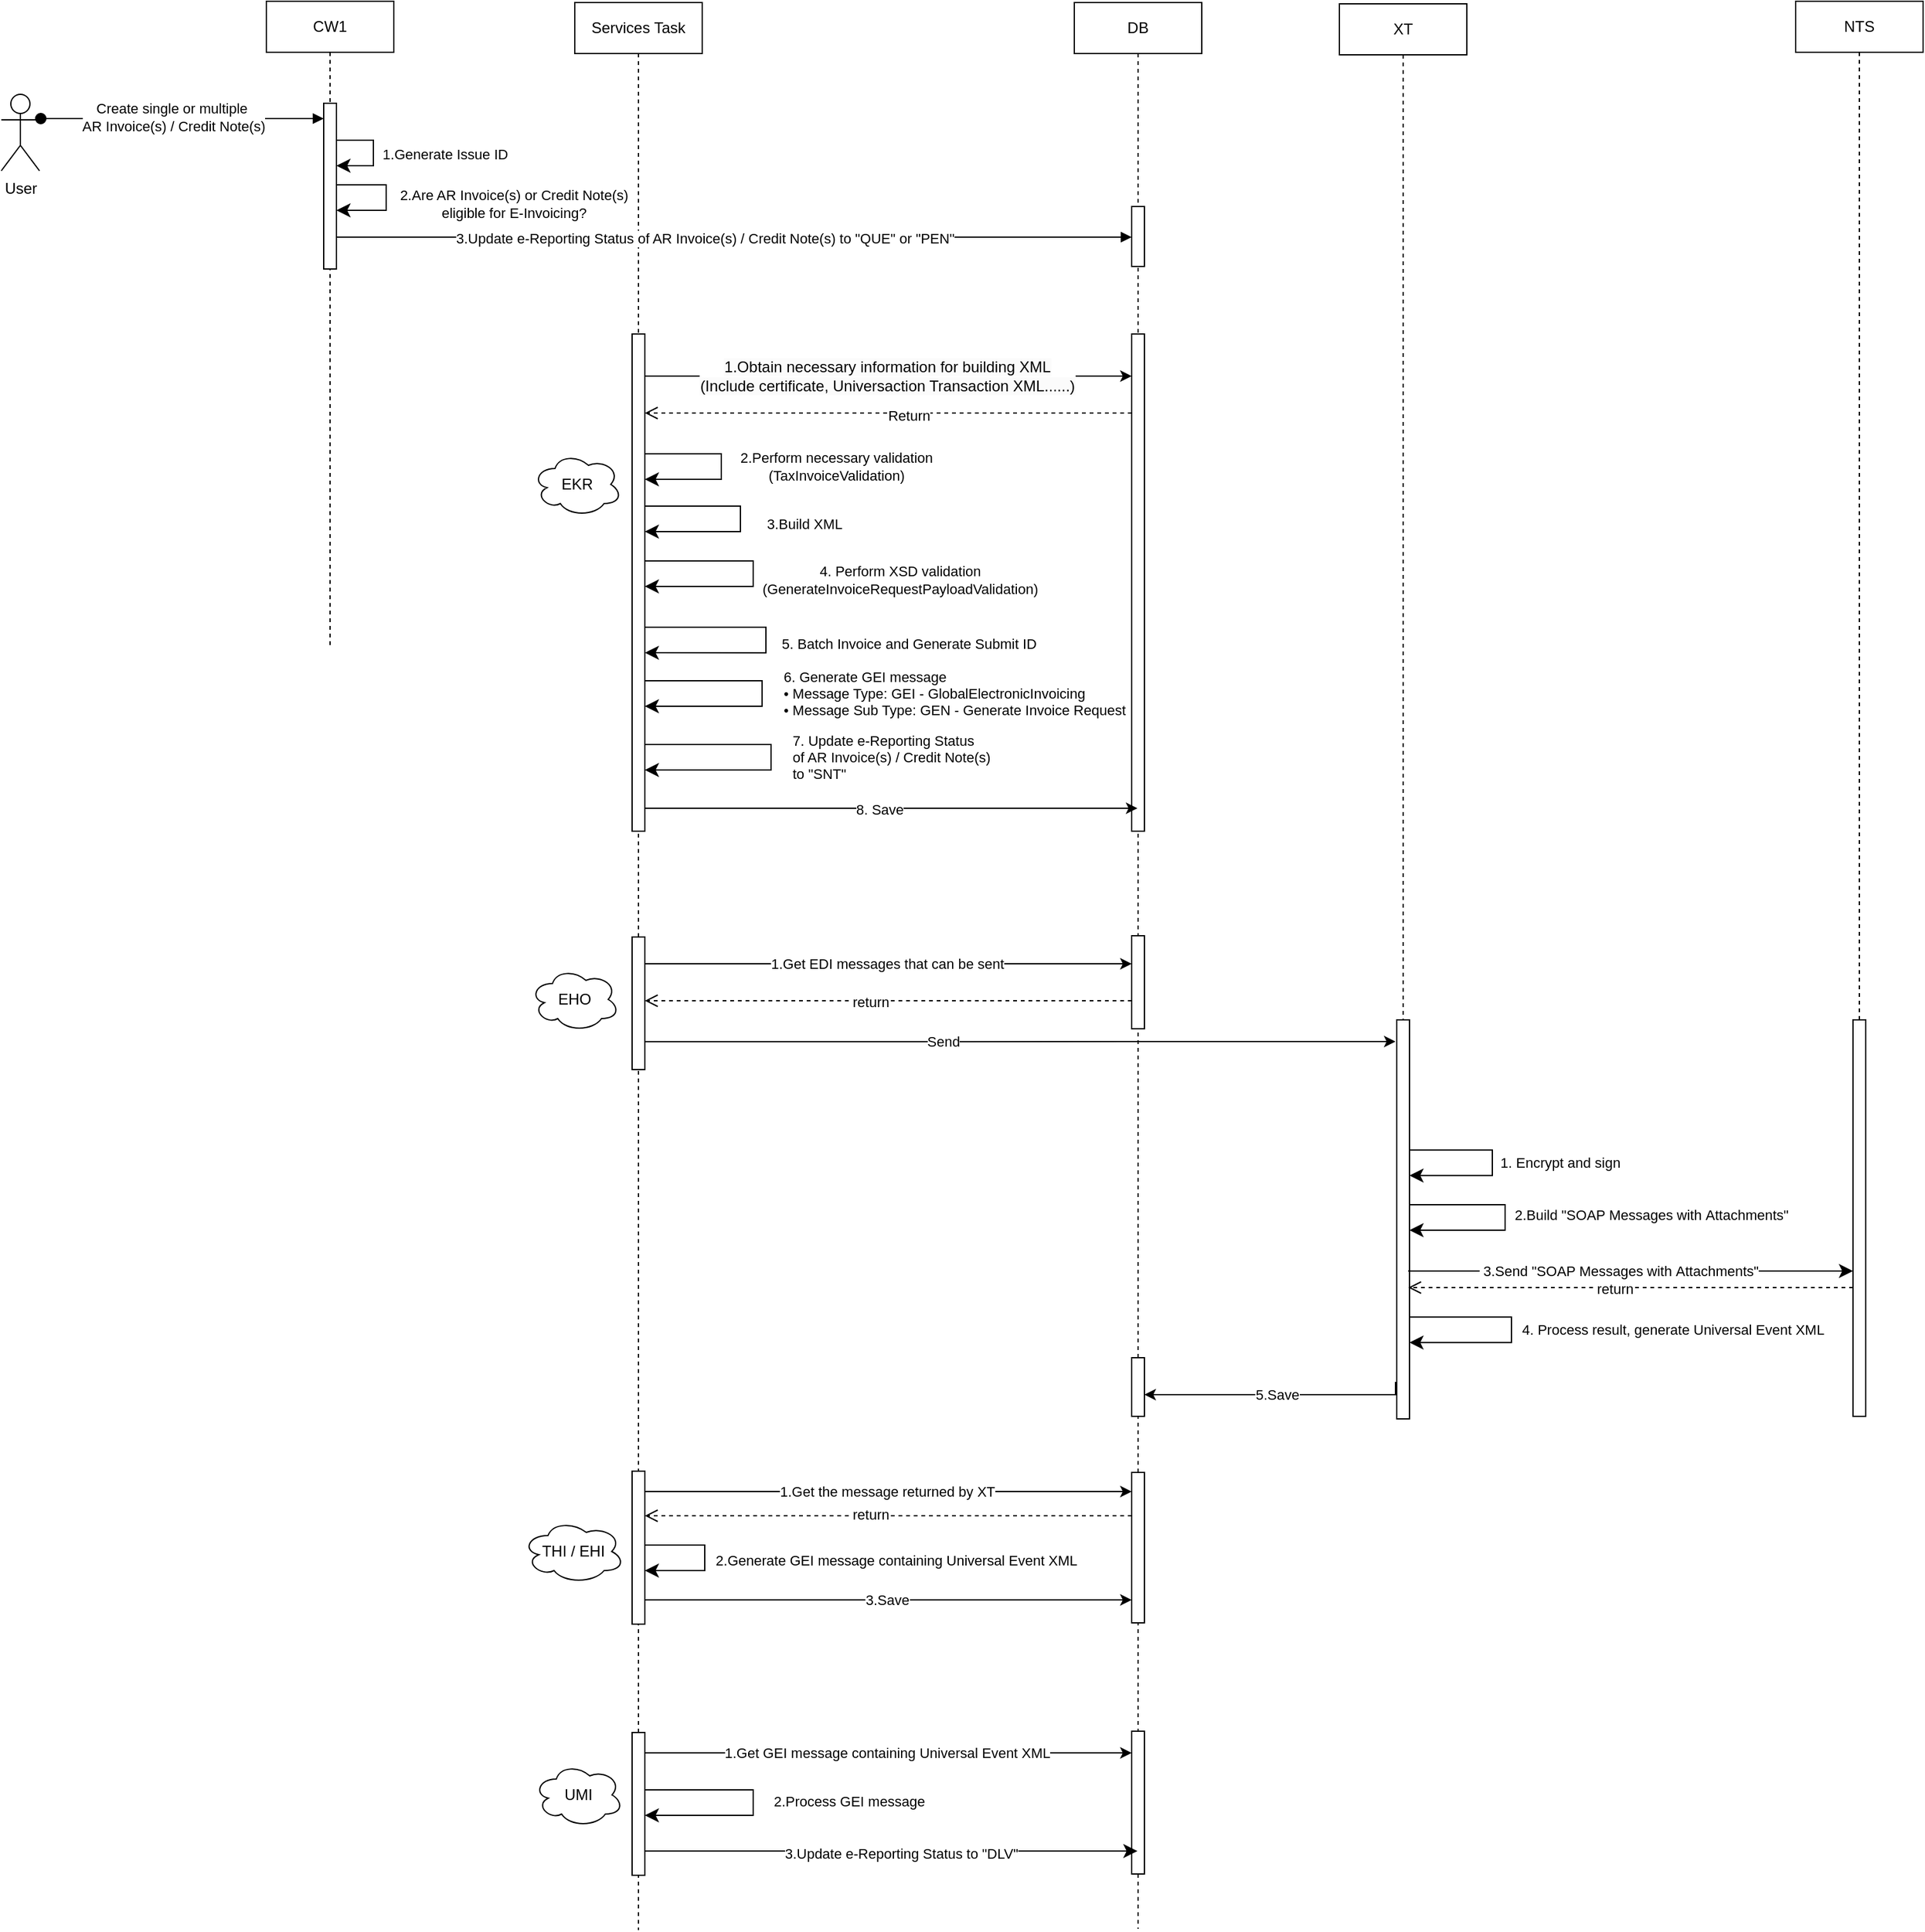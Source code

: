 <mxfile version="21.4.0" type="github">
  <diagram name="Page-1" id="2YBvvXClWsGukQMizWep">
    <mxGraphModel dx="1900" dy="978" grid="1" gridSize="10" guides="1" tooltips="1" connect="1" arrows="1" fold="1" page="1" pageScale="1" pageWidth="850" pageHeight="1100" math="0" shadow="0">
      <root>
        <mxCell id="0" />
        <mxCell id="1" parent="0" />
        <mxCell id="HtMYwvInf2GWWzEo8MSv-63" value="" style="edgeStyle=elbowEdgeStyle;rounded=0;orthogonalLoop=1;jettySize=auto;html=1;elbow=vertical;curved=0;" parent="1" edge="1">
          <mxGeometry relative="1" as="geometry">
            <mxPoint x="523.0" y="823.154" as="sourcePoint" />
            <mxPoint x="1112" y="823.154" as="targetPoint" />
          </mxGeometry>
        </mxCell>
        <mxCell id="HtMYwvInf2GWWzEo8MSv-79" value="Send" style="edgeLabel;html=1;align=center;verticalAlign=middle;resizable=0;points=[];" parent="HtMYwvInf2GWWzEo8MSv-63" vertex="1" connectable="0">
          <mxGeometry x="-0.208" relative="1" as="geometry">
            <mxPoint as="offset" />
          </mxGeometry>
        </mxCell>
        <mxCell id="aM9ryv3xv72pqoxQDRHE-5" value="Services Task" style="shape=umlLifeline;perimeter=lifelinePerimeter;whiteSpace=wrap;html=1;container=0;dropTarget=0;collapsible=0;recursiveResize=0;outlineConnect=0;portConstraint=eastwest;newEdgeStyle={&quot;edgeStyle&quot;:&quot;elbowEdgeStyle&quot;,&quot;elbow&quot;:&quot;vertical&quot;,&quot;curved&quot;:0,&quot;rounded&quot;:0};" parent="1" vertex="1">
          <mxGeometry x="468" y="8" width="100" height="1512" as="geometry" />
        </mxCell>
        <mxCell id="aM9ryv3xv72pqoxQDRHE-6" value="" style="html=1;points=[];perimeter=orthogonalPerimeter;outlineConnect=0;targetShapes=umlLifeline;portConstraint=eastwest;newEdgeStyle={&quot;edgeStyle&quot;:&quot;elbowEdgeStyle&quot;,&quot;elbow&quot;:&quot;vertical&quot;,&quot;curved&quot;:0,&quot;rounded&quot;:0};" parent="aM9ryv3xv72pqoxQDRHE-5" vertex="1">
          <mxGeometry x="45" y="260" width="10" height="390" as="geometry" />
        </mxCell>
        <mxCell id="HtMYwvInf2GWWzEo8MSv-47" value="" style="html=1;points=[];perimeter=orthogonalPerimeter;outlineConnect=0;targetShapes=umlLifeline;portConstraint=eastwest;newEdgeStyle={&quot;edgeStyle&quot;:&quot;elbowEdgeStyle&quot;,&quot;elbow&quot;:&quot;vertical&quot;,&quot;curved&quot;:0,&quot;rounded&quot;:0};" parent="aM9ryv3xv72pqoxQDRHE-5" vertex="1">
          <mxGeometry x="45" y="733" width="10" height="104" as="geometry" />
        </mxCell>
        <mxCell id="HtMYwvInf2GWWzEo8MSv-48" value="" style="html=1;points=[];perimeter=orthogonalPerimeter;outlineConnect=0;targetShapes=umlLifeline;portConstraint=eastwest;newEdgeStyle={&quot;edgeStyle&quot;:&quot;elbowEdgeStyle&quot;,&quot;elbow&quot;:&quot;vertical&quot;,&quot;curved&quot;:0,&quot;rounded&quot;:0};" parent="aM9ryv3xv72pqoxQDRHE-5" vertex="1">
          <mxGeometry x="45" y="1152" width="10" height="120" as="geometry" />
        </mxCell>
        <mxCell id="HtMYwvInf2GWWzEo8MSv-53" value="" style="html=1;points=[];perimeter=orthogonalPerimeter;outlineConnect=0;targetShapes=umlLifeline;portConstraint=eastwest;newEdgeStyle={&quot;edgeStyle&quot;:&quot;elbowEdgeStyle&quot;,&quot;elbow&quot;:&quot;vertical&quot;,&quot;curved&quot;:0,&quot;rounded&quot;:0};" parent="aM9ryv3xv72pqoxQDRHE-5" vertex="1">
          <mxGeometry x="45" y="1357" width="10" height="112" as="geometry" />
        </mxCell>
        <mxCell id="HtMYwvInf2GWWzEo8MSv-73" value="3.Build&amp;nbsp;XML" style="edgeStyle=segmentEdgeStyle;endArrow=classic;html=1;curved=0;rounded=0;endSize=8;startSize=8;" parent="aM9ryv3xv72pqoxQDRHE-5" edge="1">
          <mxGeometry x="0.047" y="50" width="50" height="50" relative="1" as="geometry">
            <mxPoint x="55" y="395" as="sourcePoint" />
            <mxPoint x="55" y="415" as="targetPoint" />
            <Array as="points">
              <mxPoint x="130" y="395" />
              <mxPoint x="130" y="415" />
            </Array>
            <mxPoint as="offset" />
          </mxGeometry>
        </mxCell>
        <mxCell id="HtMYwvInf2GWWzEo8MSv-72" value="&lt;span style=&quot;color: rgb(0, 0, 0); font-family: Helvetica; font-size: 11px; font-style: normal; font-variant-ligatures: normal; font-variant-caps: normal; font-weight: 400; letter-spacing: normal; orphans: 2; text-align: center; text-indent: 0px; text-transform: none; widows: 2; word-spacing: 0px; -webkit-text-stroke-width: 0px; background-color: rgb(255, 255, 255); text-decoration-thickness: initial; text-decoration-style: initial; text-decoration-color: initial; float: none; display: inline !important;&quot;&gt;2.Perform necessary validation&lt;/span&gt;&lt;br&gt;(TaxInvoiceValidation)" style="edgeStyle=segmentEdgeStyle;endArrow=classic;html=1;curved=0;rounded=0;endSize=8;startSize=8;" parent="aM9ryv3xv72pqoxQDRHE-5" edge="1">
          <mxGeometry y="90" width="50" height="50" relative="1" as="geometry">
            <mxPoint x="55" y="354" as="sourcePoint" />
            <mxPoint x="55" y="374" as="targetPoint" />
            <Array as="points">
              <mxPoint x="115" y="354" />
              <mxPoint x="115" y="374" />
            </Array>
            <mxPoint as="offset" />
          </mxGeometry>
        </mxCell>
        <mxCell id="HtMYwvInf2GWWzEo8MSv-78" value="4. Perform XSD validation&lt;br&gt;(GenerateInvoiceRequestPayloadValidation)" style="edgeStyle=segmentEdgeStyle;endArrow=classic;html=1;curved=0;rounded=0;endSize=8;startSize=8;" parent="aM9ryv3xv72pqoxQDRHE-5" edge="1">
          <mxGeometry x="0.053" y="115" width="50" height="50" relative="1" as="geometry">
            <mxPoint x="55" y="438" as="sourcePoint" />
            <mxPoint x="55" y="458" as="targetPoint" />
            <Array as="points">
              <mxPoint x="140" y="438" />
              <mxPoint x="140" y="458" />
            </Array>
            <mxPoint as="offset" />
          </mxGeometry>
        </mxCell>
        <mxCell id="HtMYwvInf2GWWzEo8MSv-114" value="2.Process GEI message" style="edgeStyle=segmentEdgeStyle;endArrow=classic;html=1;curved=0;rounded=0;endSize=8;startSize=8;exitX=1;exitY=0.163;exitDx=0;exitDy=0;exitPerimeter=0;" parent="aM9ryv3xv72pqoxQDRHE-5" edge="1">
          <mxGeometry x="0.037" y="75" width="50" height="50" relative="1" as="geometry">
            <mxPoint x="55" y="1409.3" as="sourcePoint" />
            <mxPoint x="55" y="1422.0" as="targetPoint" />
            <Array as="points">
              <mxPoint x="140" y="1402" />
              <mxPoint x="140" y="1422" />
            </Array>
            <mxPoint y="-1" as="offset" />
          </mxGeometry>
        </mxCell>
        <mxCell id="HtMYwvInf2GWWzEo8MSv-123" value="2.Generate GEI message containing&amp;nbsp;Universal Event XML" style="edgeStyle=segmentEdgeStyle;endArrow=classic;html=1;curved=0;rounded=0;endSize=8;startSize=8;" parent="aM9ryv3xv72pqoxQDRHE-5" edge="1">
          <mxGeometry x="0.035" y="150" width="50" height="50" relative="1" as="geometry">
            <mxPoint x="55" y="1210.0" as="sourcePoint" />
            <mxPoint x="55" y="1230.0" as="targetPoint" />
            <Array as="points">
              <mxPoint x="102" y="1210" />
              <mxPoint x="102" y="1230" />
            </Array>
            <mxPoint as="offset" />
          </mxGeometry>
        </mxCell>
        <mxCell id="QBuPi1NRq2ITQ3zSXP_t-20" value="5. Batch Invoice and Generate Submit ID" style="edgeStyle=segmentEdgeStyle;endArrow=classic;html=1;curved=0;rounded=0;endSize=8;startSize=8;" edge="1" parent="aM9ryv3xv72pqoxQDRHE-5">
          <mxGeometry x="0.028" y="112" width="50" height="50" relative="1" as="geometry">
            <mxPoint x="55" y="490" as="sourcePoint" />
            <mxPoint x="55" y="510.053" as="targetPoint" />
            <Array as="points">
              <mxPoint x="150" y="490" />
              <mxPoint x="150" y="510" />
            </Array>
            <mxPoint as="offset" />
          </mxGeometry>
        </mxCell>
        <mxCell id="QBuPi1NRq2ITQ3zSXP_t-26" value="6.&amp;nbsp;Generate GEI message&lt;div style=&quot;border-color: var(--border-color);&quot;&gt;• Message Type: GEI - GlobalElectronicInvoicing&lt;/div&gt;&lt;div style=&quot;border-color: var(--border-color);&quot;&gt;• Message Sub Type: GEN - Generate Invoice Request&lt;/div&gt;" style="edgeStyle=segmentEdgeStyle;endArrow=classic;html=1;curved=0;rounded=0;endSize=8;startSize=8;align=left;" edge="1" parent="aM9ryv3xv72pqoxQDRHE-5" source="aM9ryv3xv72pqoxQDRHE-6" target="aM9ryv3xv72pqoxQDRHE-6">
          <mxGeometry x="-0.001" y="15" width="50" height="50" relative="1" as="geometry">
            <mxPoint x="52" y="532.05" as="sourcePoint" />
            <mxPoint x="52" y="552.103" as="targetPoint" />
            <Array as="points">
              <mxPoint x="147" y="532" />
              <mxPoint x="147" y="552" />
            </Array>
            <mxPoint as="offset" />
          </mxGeometry>
        </mxCell>
        <mxCell id="QBuPi1NRq2ITQ3zSXP_t-27" value="7. Update e-Reporting Status&lt;br style=&quot;border-color: var(--border-color); text-align: center;&quot;&gt;&lt;span style=&quot;text-align: center;&quot;&gt;of AR Invoice(s) / Credit Note(s)&amp;nbsp;&lt;/span&gt;&lt;br style=&quot;border-color: var(--border-color); text-align: center;&quot;&gt;&lt;span style=&quot;text-align: center;&quot;&gt;to &quot;SNT&quot;&lt;/span&gt;" style="edgeStyle=segmentEdgeStyle;endArrow=classic;html=1;curved=0;rounded=0;endSize=8;startSize=8;align=left;" edge="1" parent="aM9ryv3xv72pqoxQDRHE-5" source="aM9ryv3xv72pqoxQDRHE-6" target="aM9ryv3xv72pqoxQDRHE-6">
          <mxGeometry x="-0.001" y="15" width="50" height="50" relative="1" as="geometry">
            <mxPoint x="62" y="582" as="sourcePoint" />
            <mxPoint x="62" y="602" as="targetPoint" />
            <Array as="points">
              <mxPoint x="154" y="582" />
              <mxPoint x="154" y="602" />
            </Array>
            <mxPoint as="offset" />
          </mxGeometry>
        </mxCell>
        <mxCell id="HtMYwvInf2GWWzEo8MSv-1" value="User" style="shape=umlActor;verticalLabelPosition=bottom;verticalAlign=top;html=1;outlineConnect=0;" parent="1" vertex="1">
          <mxGeometry x="18" y="80" width="30" height="60" as="geometry" />
        </mxCell>
        <mxCell id="aM9ryv3xv72pqoxQDRHE-3" value="" style="html=1;verticalAlign=bottom;startArrow=oval;endArrow=block;startSize=8;edgeStyle=elbowEdgeStyle;elbow=vertical;curved=0;rounded=0;" parent="1" target="HtMYwvInf2GWWzEo8MSv-13" edge="1">
          <mxGeometry x="0.012" relative="1" as="geometry">
            <mxPoint x="49" y="99" as="sourcePoint" />
            <mxPoint x="254" y="174" as="targetPoint" />
            <Array as="points">
              <mxPoint x="209" y="99" />
              <mxPoint x="249" y="174" />
            </Array>
            <mxPoint as="offset" />
          </mxGeometry>
        </mxCell>
        <mxCell id="HtMYwvInf2GWWzEo8MSv-35" value="Create single or multiple&amp;nbsp;&lt;br style=&quot;border-color: var(--border-color);&quot;&gt;AR Invoice(s) / Credit Note(s)" style="edgeLabel;html=1;align=center;verticalAlign=middle;resizable=0;points=[];" parent="aM9ryv3xv72pqoxQDRHE-3" vertex="1" connectable="0">
          <mxGeometry x="0.146" relative="1" as="geometry">
            <mxPoint x="-23" y="-1" as="offset" />
          </mxGeometry>
        </mxCell>
        <mxCell id="HtMYwvInf2GWWzEo8MSv-2" value="DB" style="shape=umlLifeline;perimeter=lifelinePerimeter;whiteSpace=wrap;html=1;container=0;dropTarget=0;collapsible=0;recursiveResize=0;outlineConnect=0;portConstraint=eastwest;newEdgeStyle={&quot;edgeStyle&quot;:&quot;elbowEdgeStyle&quot;,&quot;elbow&quot;:&quot;vertical&quot;,&quot;curved&quot;:0,&quot;rounded&quot;:0};" parent="1" vertex="1">
          <mxGeometry x="860" y="8" width="100" height="1511" as="geometry" />
        </mxCell>
        <mxCell id="HtMYwvInf2GWWzEo8MSv-3" value="" style="html=1;points=[];perimeter=orthogonalPerimeter;outlineConnect=0;targetShapes=umlLifeline;portConstraint=eastwest;newEdgeStyle={&quot;edgeStyle&quot;:&quot;elbowEdgeStyle&quot;,&quot;elbow&quot;:&quot;vertical&quot;,&quot;curved&quot;:0,&quot;rounded&quot;:0};" parent="HtMYwvInf2GWWzEo8MSv-2" vertex="1">
          <mxGeometry x="45" y="160" width="10" height="47" as="geometry" />
        </mxCell>
        <mxCell id="HtMYwvInf2GWWzEo8MSv-84" value="" style="html=1;points=[];perimeter=orthogonalPerimeter;outlineConnect=0;targetShapes=umlLifeline;portConstraint=eastwest;newEdgeStyle={&quot;edgeStyle&quot;:&quot;elbowEdgeStyle&quot;,&quot;elbow&quot;:&quot;vertical&quot;,&quot;curved&quot;:0,&quot;rounded&quot;:0};" parent="HtMYwvInf2GWWzEo8MSv-2" vertex="1">
          <mxGeometry x="45" y="732" width="10" height="73" as="geometry" />
        </mxCell>
        <mxCell id="HtMYwvInf2GWWzEo8MSv-93" value="" style="html=1;points=[];perimeter=orthogonalPerimeter;outlineConnect=0;targetShapes=umlLifeline;portConstraint=eastwest;newEdgeStyle={&quot;edgeStyle&quot;:&quot;elbowEdgeStyle&quot;,&quot;elbow&quot;:&quot;vertical&quot;,&quot;curved&quot;:0,&quot;rounded&quot;:0};" parent="HtMYwvInf2GWWzEo8MSv-2" vertex="1">
          <mxGeometry x="45" y="1153" width="10" height="118" as="geometry" />
        </mxCell>
        <mxCell id="HtMYwvInf2GWWzEo8MSv-117" value="" style="html=1;points=[];perimeter=orthogonalPerimeter;outlineConnect=0;targetShapes=umlLifeline;portConstraint=eastwest;newEdgeStyle={&quot;edgeStyle&quot;:&quot;elbowEdgeStyle&quot;,&quot;elbow&quot;:&quot;vertical&quot;,&quot;curved&quot;:0,&quot;rounded&quot;:0};" parent="HtMYwvInf2GWWzEo8MSv-2" vertex="1">
          <mxGeometry x="45" y="1356" width="10" height="112" as="geometry" />
        </mxCell>
        <mxCell id="HtMYwvInf2GWWzEo8MSv-108" value="" style="html=1;points=[];perimeter=orthogonalPerimeter;outlineConnect=0;targetShapes=umlLifeline;portConstraint=eastwest;newEdgeStyle={&quot;edgeStyle&quot;:&quot;elbowEdgeStyle&quot;,&quot;elbow&quot;:&quot;vertical&quot;,&quot;curved&quot;:0,&quot;rounded&quot;:0};" parent="HtMYwvInf2GWWzEo8MSv-2" vertex="1">
          <mxGeometry x="45" y="1063" width="10" height="46" as="geometry" />
        </mxCell>
        <mxCell id="QBuPi1NRq2ITQ3zSXP_t-11" value="" style="html=1;points=[];perimeter=orthogonalPerimeter;outlineConnect=0;targetShapes=umlLifeline;portConstraint=eastwest;newEdgeStyle={&quot;edgeStyle&quot;:&quot;elbowEdgeStyle&quot;,&quot;elbow&quot;:&quot;vertical&quot;,&quot;curved&quot;:0,&quot;rounded&quot;:0};" vertex="1" parent="HtMYwvInf2GWWzEo8MSv-2">
          <mxGeometry x="45" y="260" width="10" height="390" as="geometry" />
        </mxCell>
        <mxCell id="HtMYwvInf2GWWzEo8MSv-8" value="NTS" style="shape=umlLifeline;perimeter=lifelinePerimeter;whiteSpace=wrap;html=1;container=0;dropTarget=0;collapsible=0;recursiveResize=0;outlineConnect=0;portConstraint=eastwest;newEdgeStyle={&quot;edgeStyle&quot;:&quot;elbowEdgeStyle&quot;,&quot;elbow&quot;:&quot;vertical&quot;,&quot;curved&quot;:0,&quot;rounded&quot;:0};" parent="1" vertex="1">
          <mxGeometry x="1426" y="7" width="100" height="1110" as="geometry" />
        </mxCell>
        <mxCell id="HtMYwvInf2GWWzEo8MSv-9" value="" style="html=1;points=[];perimeter=orthogonalPerimeter;outlineConnect=0;targetShapes=umlLifeline;portConstraint=eastwest;newEdgeStyle={&quot;edgeStyle&quot;:&quot;elbowEdgeStyle&quot;,&quot;elbow&quot;:&quot;vertical&quot;,&quot;curved&quot;:0,&quot;rounded&quot;:0};" parent="HtMYwvInf2GWWzEo8MSv-8" vertex="1">
          <mxGeometry x="45" y="799" width="10" height="311" as="geometry" />
        </mxCell>
        <mxCell id="HtMYwvInf2GWWzEo8MSv-10" value="XT" style="shape=umlLifeline;perimeter=lifelinePerimeter;whiteSpace=wrap;html=1;container=0;dropTarget=0;collapsible=0;recursiveResize=0;outlineConnect=0;portConstraint=eastwest;newEdgeStyle={&quot;edgeStyle&quot;:&quot;elbowEdgeStyle&quot;,&quot;elbow&quot;:&quot;vertical&quot;,&quot;curved&quot;:0,&quot;rounded&quot;:0};" parent="1" vertex="1">
          <mxGeometry x="1068" y="9" width="100" height="1110" as="geometry" />
        </mxCell>
        <mxCell id="HtMYwvInf2GWWzEo8MSv-11" value="" style="html=1;points=[];perimeter=orthogonalPerimeter;outlineConnect=0;targetShapes=umlLifeline;portConstraint=eastwest;newEdgeStyle={&quot;edgeStyle&quot;:&quot;elbowEdgeStyle&quot;,&quot;elbow&quot;:&quot;vertical&quot;,&quot;curved&quot;:0,&quot;rounded&quot;:0};" parent="HtMYwvInf2GWWzEo8MSv-10" vertex="1">
          <mxGeometry x="45" y="797" width="10" height="313" as="geometry" />
        </mxCell>
        <mxCell id="HtMYwvInf2GWWzEo8MSv-97" value="1. Encrypt and sign" style="edgeStyle=segmentEdgeStyle;endArrow=classic;html=1;curved=0;rounded=0;endSize=8;startSize=8;" parent="HtMYwvInf2GWWzEo8MSv-10" edge="1">
          <mxGeometry y="53" width="50" height="50" relative="1" as="geometry">
            <mxPoint x="55" y="899.077" as="sourcePoint" />
            <mxPoint x="55" y="919.077" as="targetPoint" />
            <Array as="points">
              <mxPoint x="120" y="899" />
              <mxPoint x="120" y="919" />
            </Array>
            <mxPoint as="offset" />
          </mxGeometry>
        </mxCell>
        <mxCell id="HtMYwvInf2GWWzEo8MSv-101" value="&amp;nbsp;2.Build &quot;SOAP Messages with&amp;nbsp;Attachments&quot;" style="edgeStyle=segmentEdgeStyle;endArrow=classic;html=1;curved=0;rounded=0;endSize=8;startSize=8;" parent="HtMYwvInf2GWWzEo8MSv-10" edge="1">
          <mxGeometry x="-0.023" y="113" width="50" height="50" relative="1" as="geometry">
            <mxPoint x="55" y="942" as="sourcePoint" />
            <mxPoint x="55" y="962" as="targetPoint" />
            <Array as="points">
              <mxPoint x="130" y="942" />
              <mxPoint x="130" y="962" />
            </Array>
            <mxPoint as="offset" />
          </mxGeometry>
        </mxCell>
        <mxCell id="HtMYwvInf2GWWzEo8MSv-105" value="4. Process result, generate&amp;nbsp;Universal Event XML&amp;nbsp;" style="edgeStyle=segmentEdgeStyle;endArrow=classic;html=1;curved=0;rounded=0;endSize=8;startSize=8;" parent="HtMYwvInf2GWWzEo8MSv-10" edge="1">
          <mxGeometry x="-0.001" y="128" width="50" height="50" relative="1" as="geometry">
            <mxPoint x="55" y="1030.077" as="sourcePoint" />
            <mxPoint x="55" y="1050.077" as="targetPoint" />
            <Array as="points">
              <mxPoint x="135" y="1030" />
              <mxPoint x="135" y="1050" />
            </Array>
            <mxPoint as="offset" />
          </mxGeometry>
        </mxCell>
        <mxCell id="HtMYwvInf2GWWzEo8MSv-12" value="CW1" style="shape=umlLifeline;perimeter=lifelinePerimeter;whiteSpace=wrap;html=1;container=0;dropTarget=0;collapsible=0;recursiveResize=0;outlineConnect=0;portConstraint=eastwest;newEdgeStyle={&quot;edgeStyle&quot;:&quot;elbowEdgeStyle&quot;,&quot;elbow&quot;:&quot;vertical&quot;,&quot;curved&quot;:0,&quot;rounded&quot;:0};" parent="1" vertex="1">
          <mxGeometry x="226" y="7" width="100" height="508" as="geometry" />
        </mxCell>
        <mxCell id="HtMYwvInf2GWWzEo8MSv-13" value="" style="html=1;points=[];perimeter=orthogonalPerimeter;outlineConnect=0;targetShapes=umlLifeline;portConstraint=eastwest;newEdgeStyle={&quot;edgeStyle&quot;:&quot;elbowEdgeStyle&quot;,&quot;elbow&quot;:&quot;vertical&quot;,&quot;curved&quot;:0,&quot;rounded&quot;:0};" parent="HtMYwvInf2GWWzEo8MSv-12" vertex="1">
          <mxGeometry x="45" y="80" width="10" height="130" as="geometry" />
        </mxCell>
        <mxCell id="QBuPi1NRq2ITQ3zSXP_t-10" value="2.Are AR Invoice(s) or Credit Note(s)&lt;br&gt;eligible for E-Invoicing?" style="edgeStyle=segmentEdgeStyle;endArrow=classic;html=1;curved=0;rounded=0;endSize=8;startSize=8;" edge="1" parent="HtMYwvInf2GWWzEo8MSv-12">
          <mxGeometry x="0.082" y="100" width="50" height="50" relative="1" as="geometry">
            <mxPoint x="55" y="144.0" as="sourcePoint" />
            <mxPoint x="55" y="164.0" as="targetPoint" />
            <Array as="points">
              <mxPoint x="94" y="144" />
              <mxPoint x="94" y="164" />
            </Array>
            <mxPoint y="1" as="offset" />
          </mxGeometry>
        </mxCell>
        <mxCell id="QBuPi1NRq2ITQ3zSXP_t-19" value="1.Generate Issue ID" style="edgeStyle=segmentEdgeStyle;endArrow=classic;html=1;curved=0;rounded=0;endSize=8;startSize=8;" edge="1" parent="HtMYwvInf2GWWzEo8MSv-12">
          <mxGeometry y="56" width="50" height="50" relative="1" as="geometry">
            <mxPoint x="55" y="109" as="sourcePoint" />
            <mxPoint x="55" y="129" as="targetPoint" />
            <Array as="points">
              <mxPoint x="84" y="109" />
              <mxPoint x="84" y="129" />
            </Array>
            <mxPoint y="1" as="offset" />
          </mxGeometry>
        </mxCell>
        <mxCell id="HtMYwvInf2GWWzEo8MSv-55" value="EKR" style="ellipse;shape=cloud;whiteSpace=wrap;html=1;" parent="1" vertex="1">
          <mxGeometry x="435" y="361" width="70" height="50" as="geometry" />
        </mxCell>
        <mxCell id="HtMYwvInf2GWWzEo8MSv-57" value="EHO" style="ellipse;shape=cloud;whiteSpace=wrap;html=1;" parent="1" vertex="1">
          <mxGeometry x="433" y="765" width="70" height="50" as="geometry" />
        </mxCell>
        <mxCell id="HtMYwvInf2GWWzEo8MSv-59" value="THI / EHI" style="ellipse;shape=cloud;whiteSpace=wrap;html=1;" parent="1" vertex="1">
          <mxGeometry x="427" y="1198" width="80" height="50" as="geometry" />
        </mxCell>
        <mxCell id="HtMYwvInf2GWWzEo8MSv-60" value="UMI" style="ellipse;shape=cloud;whiteSpace=wrap;html=1;" parent="1" vertex="1">
          <mxGeometry x="436" y="1389" width="70" height="50" as="geometry" />
        </mxCell>
        <mxCell id="HtMYwvInf2GWWzEo8MSv-66" value="" style="edgeStyle=elbowEdgeStyle;rounded=0;orthogonalLoop=1;jettySize=auto;html=1;elbow=vertical;curved=0;" parent="1" source="aM9ryv3xv72pqoxQDRHE-6" target="QBuPi1NRq2ITQ3zSXP_t-11" edge="1">
          <mxGeometry x="0.121" y="10" relative="1" as="geometry">
            <mxPoint x="523.0" y="301" as="sourcePoint" />
            <mxPoint x="873.0" y="301" as="targetPoint" />
            <Array as="points">
              <mxPoint x="849" y="301" />
              <mxPoint x="559" y="321" />
              <mxPoint x="819" y="331" />
              <mxPoint x="679" y="351" />
              <mxPoint x="779" y="451" />
              <mxPoint x="819" y="471" />
              <mxPoint x="839" y="381" />
              <mxPoint x="819" y="401" />
              <mxPoint x="854" y="341" />
              <mxPoint x="814" y="331" />
              <mxPoint x="614" y="281" />
              <mxPoint x="644" y="271" />
            </Array>
            <mxPoint as="offset" />
          </mxGeometry>
        </mxCell>
        <mxCell id="HtMYwvInf2GWWzEo8MSv-67" value="&lt;span style=&quot;color: rgb(0, 0, 0); font-family: Helvetica; font-size: 12px; font-style: normal; font-variant-ligatures: normal; font-variant-caps: normal; font-weight: 400; letter-spacing: normal; orphans: 2; text-align: center; text-indent: 0px; text-transform: none; widows: 2; word-spacing: 0px; -webkit-text-stroke-width: 0px; background-color: rgb(251, 251, 251); text-decoration-thickness: initial; text-decoration-style: initial; text-decoration-color: initial; float: none; display: inline !important;&quot;&gt;1.Obtain necessary&amp;nbsp;information for building XML&lt;br&gt;(Include certificate, Universaction Transaction XML......)&lt;br&gt;&lt;/span&gt;" style="edgeLabel;html=1;align=center;verticalAlign=middle;resizable=0;points=[];" parent="HtMYwvInf2GWWzEo8MSv-66" vertex="1" connectable="0">
          <mxGeometry x="-0.042" y="1" relative="1" as="geometry">
            <mxPoint x="7" y="1" as="offset" />
          </mxGeometry>
        </mxCell>
        <mxCell id="HtMYwvInf2GWWzEo8MSv-76" value="" style="html=1;verticalAlign=bottom;endArrow=open;dashed=1;endSize=8;edgeStyle=elbowEdgeStyle;elbow=vertical;curved=0;rounded=0;" parent="1" source="QBuPi1NRq2ITQ3zSXP_t-11" edge="1" target="aM9ryv3xv72pqoxQDRHE-6">
          <mxGeometry x="0.015" y="4" relative="1" as="geometry">
            <mxPoint x="884" y="331.692" as="sourcePoint" />
            <mxPoint x="529" y="331" as="targetPoint" />
            <Array as="points">
              <mxPoint x="760" y="330" />
            </Array>
            <mxPoint as="offset" />
          </mxGeometry>
        </mxCell>
        <mxCell id="QBuPi1NRq2ITQ3zSXP_t-15" value="Return" style="edgeLabel;html=1;align=center;verticalAlign=middle;resizable=0;points=[];" vertex="1" connectable="0" parent="HtMYwvInf2GWWzEo8MSv-76">
          <mxGeometry x="-0.079" y="2" relative="1" as="geometry">
            <mxPoint x="1" as="offset" />
          </mxGeometry>
        </mxCell>
        <mxCell id="HtMYwvInf2GWWzEo8MSv-85" value="" style="edgeStyle=elbowEdgeStyle;rounded=0;orthogonalLoop=1;jettySize=auto;html=1;elbow=vertical;curved=0;" parent="1" target="HtMYwvInf2GWWzEo8MSv-84" edge="1" source="HtMYwvInf2GWWzEo8MSv-47">
          <mxGeometry x="0.121" y="10" relative="1" as="geometry">
            <mxPoint x="523.0" y="762" as="sourcePoint" />
            <mxPoint x="873.0" y="762" as="targetPoint" />
            <Array as="points">
              <mxPoint x="839" y="762" />
            </Array>
            <mxPoint as="offset" />
          </mxGeometry>
        </mxCell>
        <mxCell id="HtMYwvInf2GWWzEo8MSv-86" value="1.Get EDI messages that can be sent" style="edgeLabel;html=1;align=center;verticalAlign=middle;resizable=0;points=[];" parent="HtMYwvInf2GWWzEo8MSv-85" vertex="1" connectable="0">
          <mxGeometry x="-0.042" y="1" relative="1" as="geometry">
            <mxPoint x="7" y="1" as="offset" />
          </mxGeometry>
        </mxCell>
        <mxCell id="aM9ryv3xv72pqoxQDRHE-7" value="" style="html=1;verticalAlign=bottom;endArrow=block;edgeStyle=elbowEdgeStyle;elbow=vertical;curved=0;rounded=0;" parent="1" source="HtMYwvInf2GWWzEo8MSv-13" target="HtMYwvInf2GWWzEo8MSv-3" edge="1">
          <mxGeometry x="-0.004" relative="1" as="geometry">
            <mxPoint x="281" y="192" as="sourcePoint" />
            <Array as="points">
              <mxPoint x="829" y="192" />
              <mxPoint x="739" y="276" />
              <mxPoint x="469" y="276" />
              <mxPoint x="399" y="276" />
              <mxPoint x="479" y="306" />
              <mxPoint x="444" y="246" />
            </Array>
            <mxPoint x="873" y="192" as="targetPoint" />
            <mxPoint as="offset" />
          </mxGeometry>
        </mxCell>
        <mxCell id="HtMYwvInf2GWWzEo8MSv-34" value="3.Update e-Reporting Status of AR Invoice(s) / Credit Note(s)&amp;nbsp;to &quot;QUE&quot; or &quot;PEN&quot;" style="edgeLabel;html=1;align=center;verticalAlign=middle;resizable=0;points=[];" parent="aM9ryv3xv72pqoxQDRHE-7" vertex="1" connectable="0">
          <mxGeometry x="0.207" y="2" relative="1" as="geometry">
            <mxPoint x="-88" y="3" as="offset" />
          </mxGeometry>
        </mxCell>
        <mxCell id="HtMYwvInf2GWWzEo8MSv-87" value="" style="html=1;verticalAlign=bottom;endArrow=open;dashed=1;endSize=8;edgeStyle=elbowEdgeStyle;elbow=vertical;curved=0;rounded=0;" parent="1" source="HtMYwvInf2GWWzEo8MSv-84" edge="1" target="HtMYwvInf2GWWzEo8MSv-47">
          <mxGeometry x="-0.108" y="-15" relative="1" as="geometry">
            <mxPoint x="884" y="791" as="sourcePoint" />
            <mxPoint x="529" y="791" as="targetPoint" />
            <mxPoint as="offset" />
            <Array as="points">
              <mxPoint x="790" y="791" />
              <mxPoint x="880" y="855" />
            </Array>
          </mxGeometry>
        </mxCell>
        <mxCell id="HtMYwvInf2GWWzEo8MSv-88" value="return" style="edgeLabel;html=1;align=center;verticalAlign=middle;resizable=0;points=[];" parent="HtMYwvInf2GWWzEo8MSv-87" vertex="1" connectable="0">
          <mxGeometry x="0.073" y="1" relative="1" as="geometry">
            <mxPoint as="offset" />
          </mxGeometry>
        </mxCell>
        <mxCell id="HtMYwvInf2GWWzEo8MSv-91" value="" style="edgeStyle=elbowEdgeStyle;rounded=0;orthogonalLoop=1;jettySize=auto;html=1;elbow=vertical;curved=0;" parent="1" edge="1" target="HtMYwvInf2GWWzEo8MSv-93" source="HtMYwvInf2GWWzEo8MSv-48">
          <mxGeometry x="0.121" y="10" relative="1" as="geometry">
            <mxPoint x="529" y="1176" as="sourcePoint" />
            <mxPoint x="875" y="1176" as="targetPoint" />
            <Array as="points">
              <mxPoint x="709" y="1176" />
            </Array>
            <mxPoint as="offset" />
          </mxGeometry>
        </mxCell>
        <mxCell id="HtMYwvInf2GWWzEo8MSv-92" value="1.Get the message returned by XT" style="edgeLabel;html=1;align=center;verticalAlign=middle;resizable=0;points=[];" parent="HtMYwvInf2GWWzEo8MSv-91" vertex="1" connectable="0">
          <mxGeometry x="-0.042" y="1" relative="1" as="geometry">
            <mxPoint x="7" y="1" as="offset" />
          </mxGeometry>
        </mxCell>
        <mxCell id="HtMYwvInf2GWWzEo8MSv-94" value="" style="html=1;verticalAlign=bottom;endArrow=open;dashed=1;endSize=8;edgeStyle=elbowEdgeStyle;elbow=vertical;curved=0;rounded=0;" parent="1" edge="1">
          <mxGeometry x="-0.108" y="-15" relative="1" as="geometry">
            <mxPoint x="1471" y="1016" as="sourcePoint" />
            <mxPoint x="1122" y="1016" as="targetPoint" />
            <mxPoint as="offset" />
            <Array as="points">
              <mxPoint x="1299" y="1016" />
            </Array>
          </mxGeometry>
        </mxCell>
        <mxCell id="HtMYwvInf2GWWzEo8MSv-95" value="return" style="edgeLabel;html=1;align=center;verticalAlign=middle;resizable=0;points=[];" parent="HtMYwvInf2GWWzEo8MSv-94" vertex="1" connectable="0">
          <mxGeometry x="0.073" y="1" relative="1" as="geometry">
            <mxPoint as="offset" />
          </mxGeometry>
        </mxCell>
        <mxCell id="HtMYwvInf2GWWzEo8MSv-103" value="&amp;nbsp;3.Send &quot;SOAP Messages with&amp;nbsp;Attachments&quot;" style="edgeStyle=segmentEdgeStyle;endArrow=classic;html=1;curved=0;rounded=0;endSize=8;startSize=8;" parent="1" edge="1">
          <mxGeometry x="-0.057" width="50" height="50" relative="1" as="geometry">
            <mxPoint x="1122" y="1003.0" as="sourcePoint" />
            <mxPoint x="1471" y="1003.0" as="targetPoint" />
            <Array as="points" />
            <mxPoint as="offset" />
          </mxGeometry>
        </mxCell>
        <mxCell id="HtMYwvInf2GWWzEo8MSv-109" value="5.Save" style="edgeStyle=elbowEdgeStyle;rounded=0;orthogonalLoop=1;jettySize=auto;html=1;elbow=vertical;curved=0;" parent="1" target="HtMYwvInf2GWWzEo8MSv-108" edge="1">
          <mxGeometry relative="1" as="geometry">
            <mxPoint x="1112" y="1090" as="sourcePoint" />
            <mxPoint x="883" y="1090.0" as="targetPoint" />
            <Array as="points">
              <mxPoint x="860" y="1100" />
              <mxPoint x="1019" y="1155" />
            </Array>
          </mxGeometry>
        </mxCell>
        <mxCell id="HtMYwvInf2GWWzEo8MSv-110" value="" style="html=1;verticalAlign=bottom;endArrow=open;dashed=1;endSize=8;edgeStyle=elbowEdgeStyle;elbow=vertical;curved=0;rounded=0;" parent="1" edge="1" target="HtMYwvInf2GWWzEo8MSv-48" source="HtMYwvInf2GWWzEo8MSv-93">
          <mxGeometry x="-0.108" y="-15" relative="1" as="geometry">
            <mxPoint x="875" y="1195" as="sourcePoint" />
            <mxPoint x="529" y="1195" as="targetPoint" />
            <mxPoint as="offset" />
            <Array as="points">
              <mxPoint x="819" y="1195" />
              <mxPoint x="879" y="1185" />
            </Array>
          </mxGeometry>
        </mxCell>
        <mxCell id="HtMYwvInf2GWWzEo8MSv-111" value="return" style="edgeLabel;html=1;align=center;verticalAlign=middle;resizable=0;points=[];" parent="HtMYwvInf2GWWzEo8MSv-110" vertex="1" connectable="0">
          <mxGeometry x="0.073" y="1" relative="1" as="geometry">
            <mxPoint y="-2" as="offset" />
          </mxGeometry>
        </mxCell>
        <mxCell id="HtMYwvInf2GWWzEo8MSv-115" value="" style="edgeStyle=segmentEdgeStyle;endArrow=classic;html=1;curved=0;rounded=0;endSize=8;startSize=8;" parent="1" edge="1" target="HtMYwvInf2GWWzEo8MSv-2">
          <mxGeometry x="-0.078" y="-3" width="50" height="50" relative="1" as="geometry">
            <mxPoint x="523" y="1458" as="sourcePoint" />
            <mxPoint x="873" y="1458" as="targetPoint" />
            <Array as="points" />
            <mxPoint as="offset" />
          </mxGeometry>
        </mxCell>
        <mxCell id="HtMYwvInf2GWWzEo8MSv-116" value="3.Update e-Reporting Status&amp;nbsp;to &quot;DLV&quot;" style="edgeLabel;html=1;align=center;verticalAlign=middle;resizable=0;points=[];" parent="HtMYwvInf2GWWzEo8MSv-115" vertex="1" connectable="0">
          <mxGeometry x="-0.097" y="-4" relative="1" as="geometry">
            <mxPoint x="26" y="-2" as="offset" />
          </mxGeometry>
        </mxCell>
        <mxCell id="HtMYwvInf2GWWzEo8MSv-119" value="" style="edgeStyle=elbowEdgeStyle;rounded=0;orthogonalLoop=1;jettySize=auto;html=1;elbow=vertical;curved=0;" parent="1" edge="1" target="HtMYwvInf2GWWzEo8MSv-117" source="HtMYwvInf2GWWzEo8MSv-53">
          <mxGeometry x="0.121" y="10" relative="1" as="geometry">
            <mxPoint x="538" y="1379.38" as="sourcePoint" />
            <mxPoint x="884" y="1379.38" as="targetPoint" />
            <Array as="points">
              <mxPoint x="790" y="1381" />
              <mxPoint x="728" y="1269.38" />
            </Array>
            <mxPoint as="offset" />
          </mxGeometry>
        </mxCell>
        <mxCell id="HtMYwvInf2GWWzEo8MSv-120" value="1.Get GEI&amp;nbsp;message containing&amp;nbsp;Universal Event XML" style="edgeLabel;html=1;align=center;verticalAlign=middle;resizable=0;points=[];" parent="HtMYwvInf2GWWzEo8MSv-119" vertex="1" connectable="0">
          <mxGeometry x="-0.042" y="1" relative="1" as="geometry">
            <mxPoint x="7" y="1" as="offset" />
          </mxGeometry>
        </mxCell>
        <mxCell id="HtMYwvInf2GWWzEo8MSv-121" value="" style="edgeStyle=elbowEdgeStyle;rounded=0;orthogonalLoop=1;jettySize=auto;html=1;elbow=vertical;curved=0;" parent="1" edge="1" target="HtMYwvInf2GWWzEo8MSv-93" source="HtMYwvInf2GWWzEo8MSv-48">
          <mxGeometry x="0.121" y="10" relative="1" as="geometry">
            <mxPoint x="530" y="1260" as="sourcePoint" />
            <mxPoint x="884" y="1259" as="targetPoint" />
            <Array as="points">
              <mxPoint x="660" y="1261" />
              <mxPoint x="589" y="1311" />
              <mxPoint x="529" y="1311" />
            </Array>
            <mxPoint as="offset" />
          </mxGeometry>
        </mxCell>
        <mxCell id="HtMYwvInf2GWWzEo8MSv-122" value="3.Save" style="edgeLabel;html=1;align=center;verticalAlign=middle;resizable=0;points=[];" parent="HtMYwvInf2GWWzEo8MSv-121" vertex="1" connectable="0">
          <mxGeometry x="-0.042" y="1" relative="1" as="geometry">
            <mxPoint x="7" y="1" as="offset" />
          </mxGeometry>
        </mxCell>
        <mxCell id="QBuPi1NRq2ITQ3zSXP_t-24" value="" style="edgeStyle=elbowEdgeStyle;rounded=0;orthogonalLoop=1;jettySize=auto;html=1;elbow=vertical;curved=0;" edge="1" parent="1" source="aM9ryv3xv72pqoxQDRHE-6" target="HtMYwvInf2GWWzEo8MSv-2">
          <mxGeometry relative="1" as="geometry">
            <mxPoint x="520" y="640" as="sourcePoint" />
            <mxPoint x="860" y="640" as="targetPoint" />
            <Array as="points">
              <mxPoint x="817" y="640" />
              <mxPoint x="865" y="637" />
              <mxPoint x="756" y="698" />
              <mxPoint x="806" y="736" />
              <mxPoint x="766" y="716" />
              <mxPoint x="806" y="736" />
              <mxPoint x="826" y="646" />
              <mxPoint x="806" y="666" />
              <mxPoint x="841" y="606" />
              <mxPoint x="801" y="596" />
              <mxPoint x="601" y="546" />
              <mxPoint x="631" y="536" />
            </Array>
          </mxGeometry>
        </mxCell>
        <mxCell id="QBuPi1NRq2ITQ3zSXP_t-25" value="8. Save" style="edgeLabel;html=1;align=center;verticalAlign=middle;resizable=0;points=[];" vertex="1" connectable="0" parent="QBuPi1NRq2ITQ3zSXP_t-24">
          <mxGeometry x="-0.042" y="1" relative="1" as="geometry">
            <mxPoint x="-1" y="2" as="offset" />
          </mxGeometry>
        </mxCell>
      </root>
    </mxGraphModel>
  </diagram>
</mxfile>
